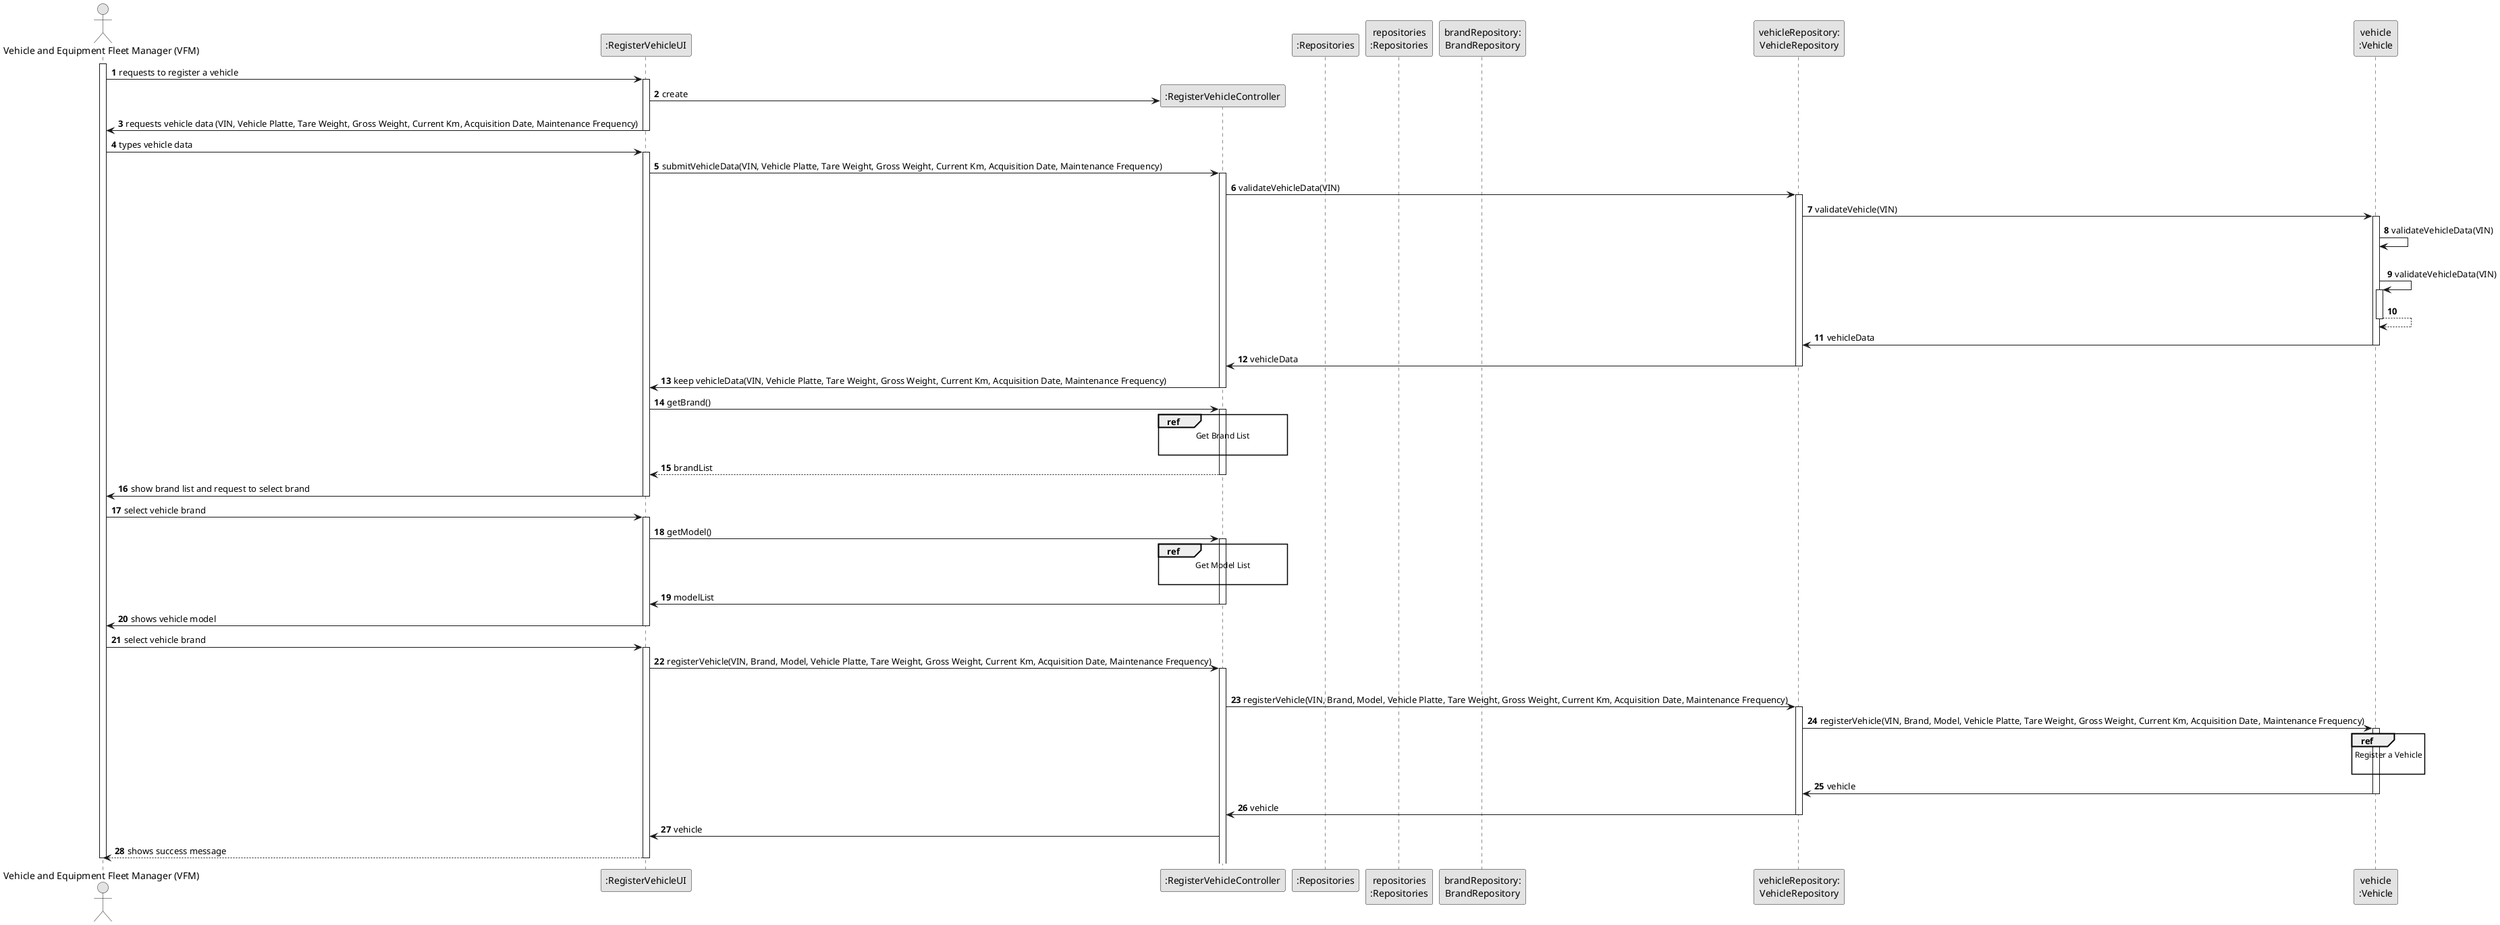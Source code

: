 @startuml
skinparam monochrome true
skinparam packageStyle rectangle
skinparam shadowing false


autonumber

'hide footbox
actor "Vehicle and Equipment Fleet Manager (VFM)" as VFM
participant ":RegisterVehicleUI" as UI
participant ":RegisterVehicleController" as CTRL
participant ":Repositories" as RepositorySingleton
participant "repositories\n:Repositories" as PLAT
participant "brandRepository:\nBrandRepository" as BrandRepository
participant "vehicleRepository:\nVehicleRepository" as VehicleRepository
participant "vehicle\n:Vehicle" as VEI

activate VFM

    VFM -> UI : requests to register a vehicle
    activate UI

        UI -> CTRL** : create

        UI -> VFM : requests vehicle data (VIN, Vehicle Platte, Tare Weight, Gross Weight, Current Km, Acquisition Date, Maintenance Frequency)
    deactivate UI

    VFM -> UI : types vehicle data
    activate UI

        UI -> CTRL : submitVehicleData(VIN, Vehicle Platte, Tare Weight, Gross Weight, Current Km, Acquisition Date, Maintenance Frequency)
        activate CTRL

            CTRL -> VehicleRepository : validateVehicleData(VIN)
            activate VehicleRepository

                VehicleRepository -> VEI : validateVehicle(VIN)
                activate VEI

                    VEI -> VEI : validateVehicleData(VIN)

                    |||

                    VEI -> VEI : validateVehicleData(VIN)
                    activate VEI

                    VEI --> VEI
                    deactivate VEI

                VEI -> VehicleRepository : vehicleData
                deactivate VEI

            VehicleRepository -> CTRL : vehicleData
            deactivate VehicleRepository

        CTRL -> UI : keep vehicleData(VIN, Vehicle Platte, Tare Weight, Gross Weight, Current Km, Acquisition Date, Maintenance Frequency)
        deactivate CTRL

        UI -> CTRL : getBrand()
        activate CTRL

             ref over CTRL
                                Get Brand List

                            end ref

            CTRL --> UI : brandList
        deactivate CTRL

    UI -> VFM : show brand list and request to select brand
    deactivate UI

    VFM -> UI : select vehicle brand
    activate UI

    UI -> CTRL : getModel()
    activate CTRL

        ref over CTRL
                                        Get Model List

                                    end ref

        CTRL -> UI: modelList
        deactivate CTRL


        UI -> VFM : shows vehicle model
    deactivate UI

    VFM -> UI : select vehicle brand
    activate UI

        UI -> CTRL : registerVehicle(VIN, Brand, Model, Vehicle Platte, Tare Weight, Gross Weight, Current Km, Acquisition Date, Maintenance Frequency)
        activate CTRL


            |||
            CTRL -> VehicleRepository : registerVehicle(VIN, Brand, Model, Vehicle Platte, Tare Weight, Gross Weight, Current Km, Acquisition Date, Maintenance Frequency)
            activate VehicleRepository

                VehicleRepository -> VEI: registerVehicle(VIN, Brand, Model, Vehicle Platte, Tare Weight, Gross Weight, Current Km, Acquisition Date, Maintenance Frequency)
                activate VEI

                    ref over VEI
                                                    Register a Vehicle

                                                end ref

                VEI -> VehicleRepository: vehicle
                deactivate VEI

            VehicleRepository -> CTRL: vehicle
            deactivate VehicleRepository



            CTRL -> UI: vehicle


        UI --> VFM : shows success message
    deactivate UI

deactivate VFM

@enduml
